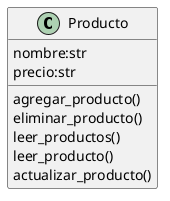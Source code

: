 @startuml projectm3

class Producto{
    nombre:str
    precio:str
    agregar_producto()
    eliminar_producto()
    leer_productos()
    leer_producto()
    actualizar_producto()
}